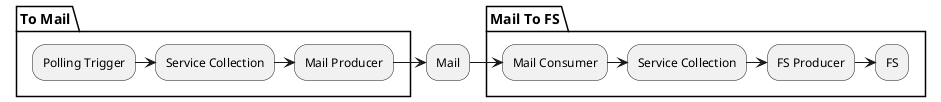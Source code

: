 @startuml
partition "To Mail" {
  "Polling Trigger" -right-> "Service Collection" as SC1
  SC1 -right-> "Mail Producer"
}
"Mail Producer" -right-> "Mail"
partition "Mail To FS" {
  "Mail" -right-> "Mail Consumer"
  "Mail Consumer" -right-> "Service Collection" as SC2
  SC2 -right-> "FS Producer"
  "FS Producer" -right-> "FS"
}
@enduml
